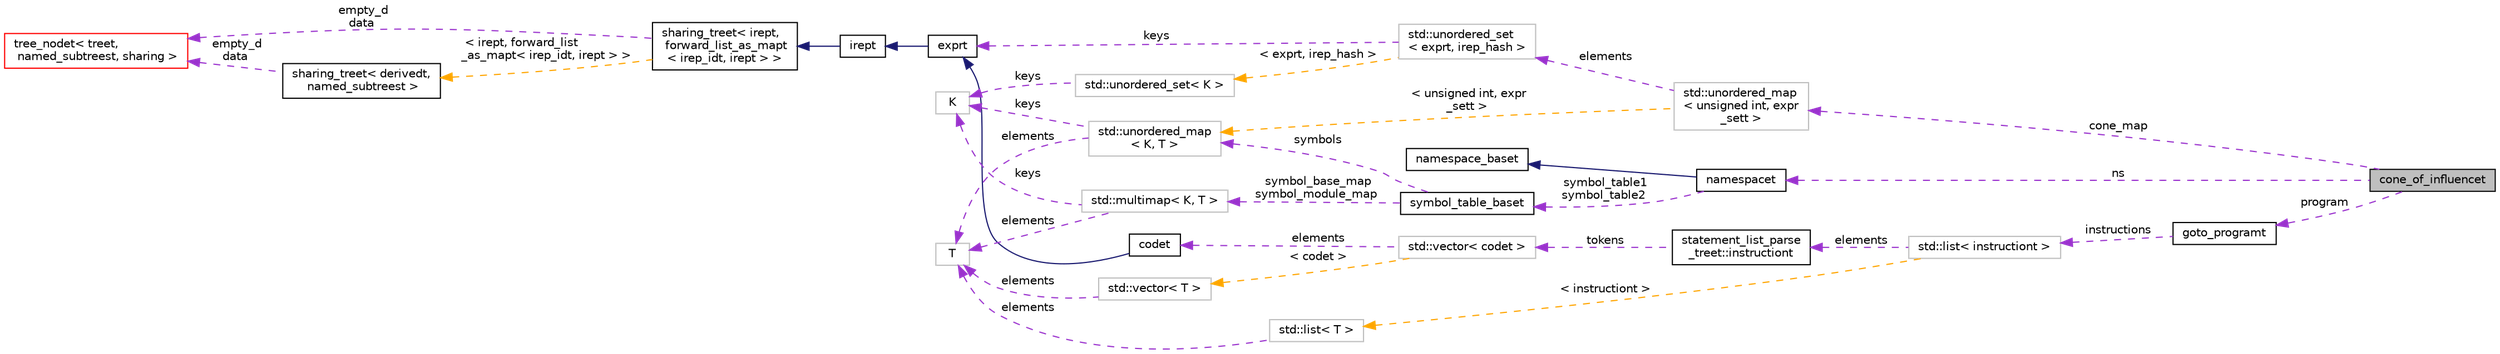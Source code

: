 digraph "cone_of_influencet"
{
 // LATEX_PDF_SIZE
  bgcolor="transparent";
  edge [fontname="Helvetica",fontsize="10",labelfontname="Helvetica",labelfontsize="10"];
  node [fontname="Helvetica",fontsize="10",shape=record];
  rankdir="LR";
  Node1 [label="cone_of_influencet",height=0.2,width=0.4,color="black", fillcolor="grey75", style="filled", fontcolor="black",tooltip=" "];
  Node2 -> Node1 [dir="back",color="darkorchid3",fontsize="10",style="dashed",label=" cone_map" ,fontname="Helvetica"];
  Node2 [label="std::unordered_map\l\< unsigned int, expr\l_sett \>",height=0.2,width=0.4,color="grey75",tooltip=" "];
  Node3 -> Node2 [dir="back",color="darkorchid3",fontsize="10",style="dashed",label=" elements" ,fontname="Helvetica"];
  Node3 [label="std::unordered_set\l\< exprt, irep_hash \>",height=0.2,width=0.4,color="grey75",tooltip=" "];
  Node4 -> Node3 [dir="back",color="darkorchid3",fontsize="10",style="dashed",label=" keys" ,fontname="Helvetica"];
  Node4 [label="exprt",height=0.2,width=0.4,color="black",URL="$classexprt.html",tooltip="Base class for all expressions."];
  Node5 -> Node4 [dir="back",color="midnightblue",fontsize="10",style="solid",fontname="Helvetica"];
  Node5 [label="irept",height=0.2,width=0.4,color="black",URL="$classirept.html",tooltip="There are a large number of kinds of tree structured or tree-like data in CPROVER."];
  Node6 -> Node5 [dir="back",color="midnightblue",fontsize="10",style="solid",fontname="Helvetica"];
  Node6 [label="sharing_treet\< irept,\l forward_list_as_mapt\l\< irep_idt, irept \> \>",height=0.2,width=0.4,color="black",URL="$classsharing__treet.html",tooltip=" "];
  Node7 -> Node6 [dir="back",color="darkorchid3",fontsize="10",style="dashed",label=" empty_d\ndata" ,fontname="Helvetica"];
  Node7 [label="tree_nodet\< treet,\l named_subtreest, sharing \>",height=0.2,width=0.4,color="red",URL="$classtree__nodet.html",tooltip="A node with data in a tree, it contains:"];
  Node13 -> Node6 [dir="back",color="orange",fontsize="10",style="dashed",label=" \< irept, forward_list\l_as_mapt\< irep_idt, irept \> \>" ,fontname="Helvetica"];
  Node13 [label="sharing_treet\< derivedt,\l named_subtreest \>",height=0.2,width=0.4,color="black",URL="$classsharing__treet.html",tooltip="Base class for tree-like data structures with sharing."];
  Node7 -> Node13 [dir="back",color="darkorchid3",fontsize="10",style="dashed",label=" empty_d\ndata" ,fontname="Helvetica"];
  Node14 -> Node3 [dir="back",color="orange",fontsize="10",style="dashed",label=" \< exprt, irep_hash \>" ,fontname="Helvetica"];
  Node14 [label="std::unordered_set\< K \>",height=0.2,width=0.4,color="grey75",tooltip="STL class."];
  Node15 -> Node14 [dir="back",color="darkorchid3",fontsize="10",style="dashed",label=" keys" ,fontname="Helvetica"];
  Node15 [label="K",height=0.2,width=0.4,color="grey75",tooltip=" "];
  Node16 -> Node2 [dir="back",color="orange",fontsize="10",style="dashed",label=" \< unsigned int, expr\l_sett \>" ,fontname="Helvetica"];
  Node16 [label="std::unordered_map\l\< K, T \>",height=0.2,width=0.4,color="grey75",tooltip="STL class."];
  Node15 -> Node16 [dir="back",color="darkorchid3",fontsize="10",style="dashed",label=" keys" ,fontname="Helvetica"];
  Node11 -> Node16 [dir="back",color="darkorchid3",fontsize="10",style="dashed",label=" elements" ,fontname="Helvetica"];
  Node11 [label="T",height=0.2,width=0.4,color="grey75",tooltip=" "];
  Node17 -> Node1 [dir="back",color="darkorchid3",fontsize="10",style="dashed",label=" ns" ,fontname="Helvetica"];
  Node17 [label="namespacet",height=0.2,width=0.4,color="black",URL="$classnamespacet.html",tooltip="A namespacet is essentially one or two symbol tables bound together, to allow for symbol lookups in t..."];
  Node18 -> Node17 [dir="back",color="midnightblue",fontsize="10",style="solid",fontname="Helvetica"];
  Node18 [label="namespace_baset",height=0.2,width=0.4,color="black",URL="$classnamespace__baset.html",tooltip="Basic interface for a namespace."];
  Node19 -> Node17 [dir="back",color="darkorchid3",fontsize="10",style="dashed",label=" symbol_table1\nsymbol_table2" ,fontname="Helvetica"];
  Node19 [label="symbol_table_baset",height=0.2,width=0.4,color="black",URL="$classsymbol__table__baset.html",tooltip="The symbol table base class interface."];
  Node20 -> Node19 [dir="back",color="darkorchid3",fontsize="10",style="dashed",label=" symbol_base_map\nsymbol_module_map" ,fontname="Helvetica"];
  Node20 [label="std::multimap\< K, T \>",height=0.2,width=0.4,color="grey75",tooltip="STL class."];
  Node15 -> Node20 [dir="back",color="darkorchid3",fontsize="10",style="dashed",label=" keys" ,fontname="Helvetica"];
  Node11 -> Node20 [dir="back",color="darkorchid3",fontsize="10",style="dashed",label=" elements" ,fontname="Helvetica"];
  Node16 -> Node19 [dir="back",color="darkorchid3",fontsize="10",style="dashed",label=" symbols" ,fontname="Helvetica"];
  Node21 -> Node1 [dir="back",color="darkorchid3",fontsize="10",style="dashed",label=" program" ,fontname="Helvetica"];
  Node21 [label="goto_programt",height=0.2,width=0.4,color="black",URL="$classgoto__programt.html",tooltip="A generic container class for the GOTO intermediate representation of one function."];
  Node22 -> Node21 [dir="back",color="darkorchid3",fontsize="10",style="dashed",label=" instructions" ,fontname="Helvetica"];
  Node22 [label="std::list\< instructiont \>",height=0.2,width=0.4,color="grey75",tooltip=" "];
  Node23 -> Node22 [dir="back",color="darkorchid3",fontsize="10",style="dashed",label=" elements" ,fontname="Helvetica"];
  Node23 [label="statement_list_parse\l_treet::instructiont",height=0.2,width=0.4,color="black",URL="$structstatement__list__parse__treet_1_1instructiont.html",tooltip="Represents a regular Statement List instruction which consists out of one or more codet tokens."];
  Node24 -> Node23 [dir="back",color="darkorchid3",fontsize="10",style="dashed",label=" tokens" ,fontname="Helvetica"];
  Node24 [label="std::vector\< codet \>",height=0.2,width=0.4,color="grey75",tooltip=" "];
  Node25 -> Node24 [dir="back",color="darkorchid3",fontsize="10",style="dashed",label=" elements" ,fontname="Helvetica"];
  Node25 [label="codet",height=0.2,width=0.4,color="black",URL="$classcodet.html",tooltip="Data structure for representing an arbitrary statement in a program."];
  Node4 -> Node25 [dir="back",color="midnightblue",fontsize="10",style="solid",fontname="Helvetica"];
  Node10 -> Node24 [dir="back",color="orange",fontsize="10",style="dashed",label=" \< codet \>" ,fontname="Helvetica"];
  Node10 [label="std::vector\< T \>",height=0.2,width=0.4,color="grey75",tooltip="STL class."];
  Node11 -> Node10 [dir="back",color="darkorchid3",fontsize="10",style="dashed",label=" elements" ,fontname="Helvetica"];
  Node26 -> Node22 [dir="back",color="orange",fontsize="10",style="dashed",label=" \< instructiont \>" ,fontname="Helvetica"];
  Node26 [label="std::list\< T \>",height=0.2,width=0.4,color="grey75",tooltip="STL class."];
  Node11 -> Node26 [dir="back",color="darkorchid3",fontsize="10",style="dashed",label=" elements" ,fontname="Helvetica"];
}

